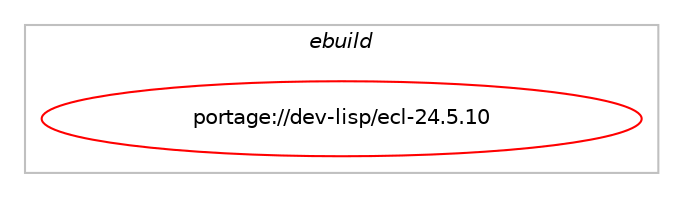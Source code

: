 digraph prolog {

# *************
# Graph options
# *************

newrank=true;
concentrate=true;
compound=true;
graph [rankdir=LR,fontname=Helvetica,fontsize=10,ranksep=1.5];#, ranksep=2.5, nodesep=0.2];
edge  [arrowhead=vee];
node  [fontname=Helvetica,fontsize=10];

# **********
# The ebuild
# **********

subgraph cluster_leftcol {
color=gray;
label=<<i>ebuild</i>>;
id [label="portage://dev-lisp/ecl-24.5.10", color=red, width=4, href="../dev-lisp/ecl-24.5.10.svg"];
}

# ****************
# The dependencies
# ****************

subgraph cluster_midcol {
color=gray;
label=<<i>dependencies</i>>;
subgraph cluster_compile {
fillcolor="#eeeeee";
style=filled;
label=<<i>compile</i>>;
# *** BEGIN UNKNOWN DEPENDENCY TYPE (TODO) ***
# id -> equal(use_conditional_group(positive,emacs,portage://dev-lisp/ecl-24.5.10,[package_dependency(portage://dev-lisp/ecl-24.5.10,install,no,app-editors,emacs,greaterequal,[23.1,,,23.1],any_different_slot,[]),package_dependency(portage://dev-lisp/ecl-24.5.10,install,no,app-eselect,eselect-emacs,greaterequal,[1.12,,,1.12],[],[])]))
# *** END UNKNOWN DEPENDENCY TYPE (TODO) ***

# *** BEGIN UNKNOWN DEPENDENCY TYPE (TODO) ***
# id -> equal(package_dependency(portage://dev-lisp/ecl-24.5.10,install,no,app-text,texi2html,none,[,,],[],[]))
# *** END UNKNOWN DEPENDENCY TYPE (TODO) ***

# *** BEGIN UNKNOWN DEPENDENCY TYPE (TODO) ***
# id -> equal(package_dependency(portage://dev-lisp/ecl-24.5.10,install,no,dev-libs,boehm-gc,greaterequal,[7.1,,,7.1],[],[use(optenable(threads),none)]))
# *** END UNKNOWN DEPENDENCY TYPE (TODO) ***

# *** BEGIN UNKNOWN DEPENDENCY TYPE (TODO) ***
# id -> equal(package_dependency(portage://dev-lisp/ecl-24.5.10,install,no,dev-libs,gmp,none,[,,],[slot(0),equal],[]))
# *** END UNKNOWN DEPENDENCY TYPE (TODO) ***

# *** BEGIN UNKNOWN DEPENDENCY TYPE (TODO) ***
# id -> equal(package_dependency(portage://dev-lisp/ecl-24.5.10,install,no,dev-libs,libatomic_ops,none,[,,],[],[]))
# *** END UNKNOWN DEPENDENCY TYPE (TODO) ***

# *** BEGIN UNKNOWN DEPENDENCY TYPE (TODO) ***
# id -> equal(package_dependency(portage://dev-lisp/ecl-24.5.10,install,no,dev-libs,libffi,none,[,,],any_same_slot,[]))
# *** END UNKNOWN DEPENDENCY TYPE (TODO) ***

# *** BEGIN UNKNOWN DEPENDENCY TYPE (TODO) ***
# id -> equal(package_dependency(portage://dev-lisp/ecl-24.5.10,install,no,dev-lisp,asdf,greaterequal,[2.33,,-r3,2.33-r3],any_same_slot,[]))
# *** END UNKNOWN DEPENDENCY TYPE (TODO) ***

}
subgraph cluster_compileandrun {
fillcolor="#eeeeee";
style=filled;
label=<<i>compile and run</i>>;
}
subgraph cluster_run {
fillcolor="#eeeeee";
style=filled;
label=<<i>run</i>>;
# *** BEGIN UNKNOWN DEPENDENCY TYPE (TODO) ***
# id -> equal(package_dependency(portage://dev-lisp/ecl-24.5.10,run,no,dev-libs,boehm-gc,greaterequal,[7.1,,,7.1],[],[use(optenable(threads),none)]))
# *** END UNKNOWN DEPENDENCY TYPE (TODO) ***

# *** BEGIN UNKNOWN DEPENDENCY TYPE (TODO) ***
# id -> equal(package_dependency(portage://dev-lisp/ecl-24.5.10,run,no,dev-libs,gmp,none,[,,],[slot(0),equal],[]))
# *** END UNKNOWN DEPENDENCY TYPE (TODO) ***

# *** BEGIN UNKNOWN DEPENDENCY TYPE (TODO) ***
# id -> equal(package_dependency(portage://dev-lisp/ecl-24.5.10,run,no,dev-libs,libatomic_ops,none,[,,],[],[]))
# *** END UNKNOWN DEPENDENCY TYPE (TODO) ***

# *** BEGIN UNKNOWN DEPENDENCY TYPE (TODO) ***
# id -> equal(package_dependency(portage://dev-lisp/ecl-24.5.10,run,no,dev-libs,libffi,none,[,,],any_same_slot,[]))
# *** END UNKNOWN DEPENDENCY TYPE (TODO) ***

# *** BEGIN UNKNOWN DEPENDENCY TYPE (TODO) ***
# id -> equal(package_dependency(portage://dev-lisp/ecl-24.5.10,run,no,dev-lisp,asdf,greaterequal,[2.33,,-r3,2.33-r3],any_same_slot,[]))
# *** END UNKNOWN DEPENDENCY TYPE (TODO) ***

}
}

# **************
# The candidates
# **************

subgraph cluster_choices {
rank=same;
color=gray;
label=<<i>candidates</i>>;

}

}
